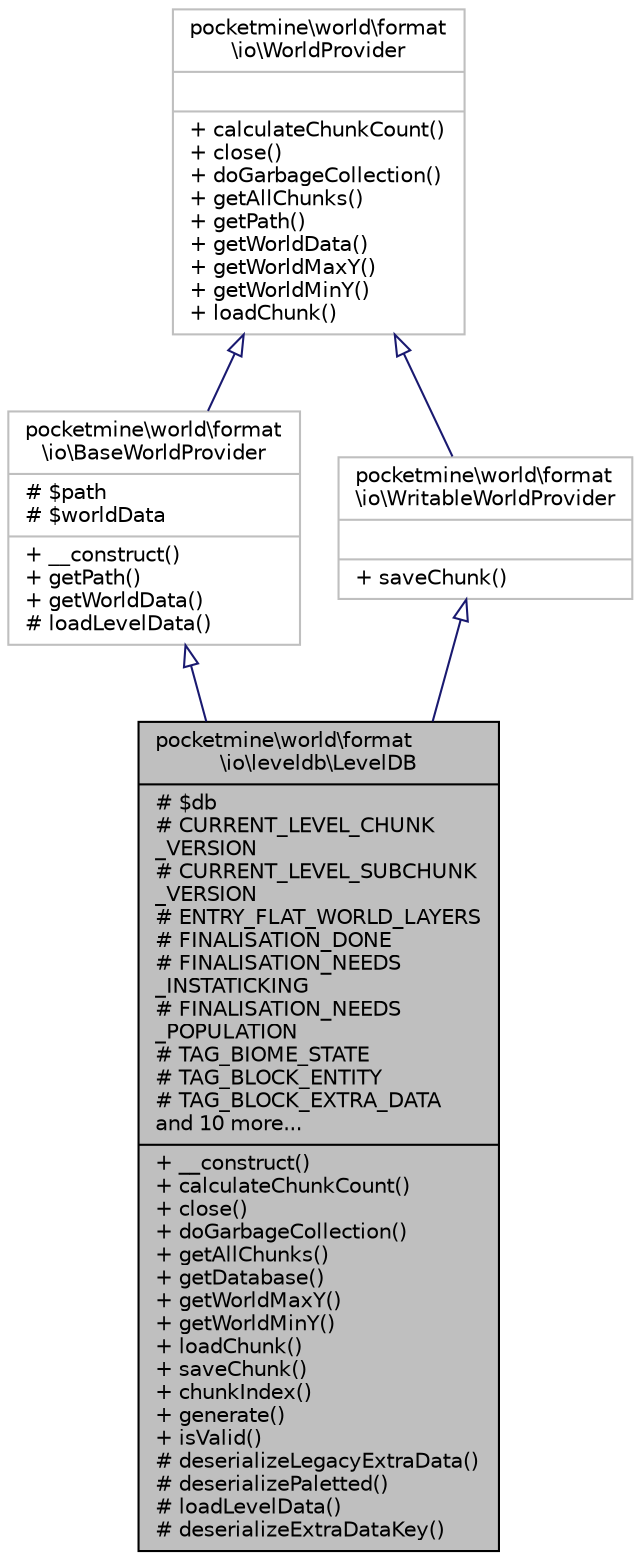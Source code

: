digraph "pocketmine\world\format\io\leveldb\LevelDB"
{
 // INTERACTIVE_SVG=YES
 // LATEX_PDF_SIZE
  edge [fontname="Helvetica",fontsize="10",labelfontname="Helvetica",labelfontsize="10"];
  node [fontname="Helvetica",fontsize="10",shape=record];
  Node1 [label="{pocketmine\\world\\format\l\\io\\leveldb\\LevelDB\n|# $db\l# CURRENT_LEVEL_CHUNK\l_VERSION\l# CURRENT_LEVEL_SUBCHUNK\l_VERSION\l# ENTRY_FLAT_WORLD_LAYERS\l# FINALISATION_DONE\l# FINALISATION_NEEDS\l_INSTATICKING\l# FINALISATION_NEEDS\l_POPULATION\l# TAG_BIOME_STATE\l# TAG_BLOCK_ENTITY\l# TAG_BLOCK_EXTRA_DATA\land 10 more...\l|+ __construct()\l+ calculateChunkCount()\l+ close()\l+ doGarbageCollection()\l+ getAllChunks()\l+ getDatabase()\l+ getWorldMaxY()\l+ getWorldMinY()\l+ loadChunk()\l+ saveChunk()\l+ chunkIndex()\l+ generate()\l+ isValid()\l# deserializeLegacyExtraData()\l# deserializePaletted()\l# loadLevelData()\l# deserializeExtraDataKey()\l}",height=0.2,width=0.4,color="black", fillcolor="grey75", style="filled", fontcolor="black",tooltip=" "];
  Node2 -> Node1 [dir="back",color="midnightblue",fontsize="10",style="solid",arrowtail="onormal",fontname="Helvetica"];
  Node2 [label="{pocketmine\\world\\format\l\\io\\BaseWorldProvider\n|# $path\l# $worldData\l|+ __construct()\l+ getPath()\l+ getWorldData()\l# loadLevelData()\l}",height=0.2,width=0.4,color="grey75", fillcolor="white", style="filled",URL="$d6/dfa/classpocketmine_1_1world_1_1format_1_1io_1_1_base_world_provider.html",tooltip=" "];
  Node3 -> Node2 [dir="back",color="midnightblue",fontsize="10",style="solid",arrowtail="onormal",fontname="Helvetica"];
  Node3 [label="{pocketmine\\world\\format\l\\io\\WorldProvider\n||+ calculateChunkCount()\l+ close()\l+ doGarbageCollection()\l+ getAllChunks()\l+ getPath()\l+ getWorldData()\l+ getWorldMaxY()\l+ getWorldMinY()\l+ loadChunk()\l}",height=0.2,width=0.4,color="grey75", fillcolor="white", style="filled",URL="$d8/d94/interfacepocketmine_1_1world_1_1format_1_1io_1_1_world_provider.html",tooltip=" "];
  Node4 -> Node1 [dir="back",color="midnightblue",fontsize="10",style="solid",arrowtail="onormal",fontname="Helvetica"];
  Node4 [label="{pocketmine\\world\\format\l\\io\\WritableWorldProvider\n||+ saveChunk()\l}",height=0.2,width=0.4,color="grey75", fillcolor="white", style="filled",URL="$d1/d1b/interfacepocketmine_1_1world_1_1format_1_1io_1_1_writable_world_provider.html",tooltip=" "];
  Node3 -> Node4 [dir="back",color="midnightblue",fontsize="10",style="solid",arrowtail="onormal",fontname="Helvetica"];
}
